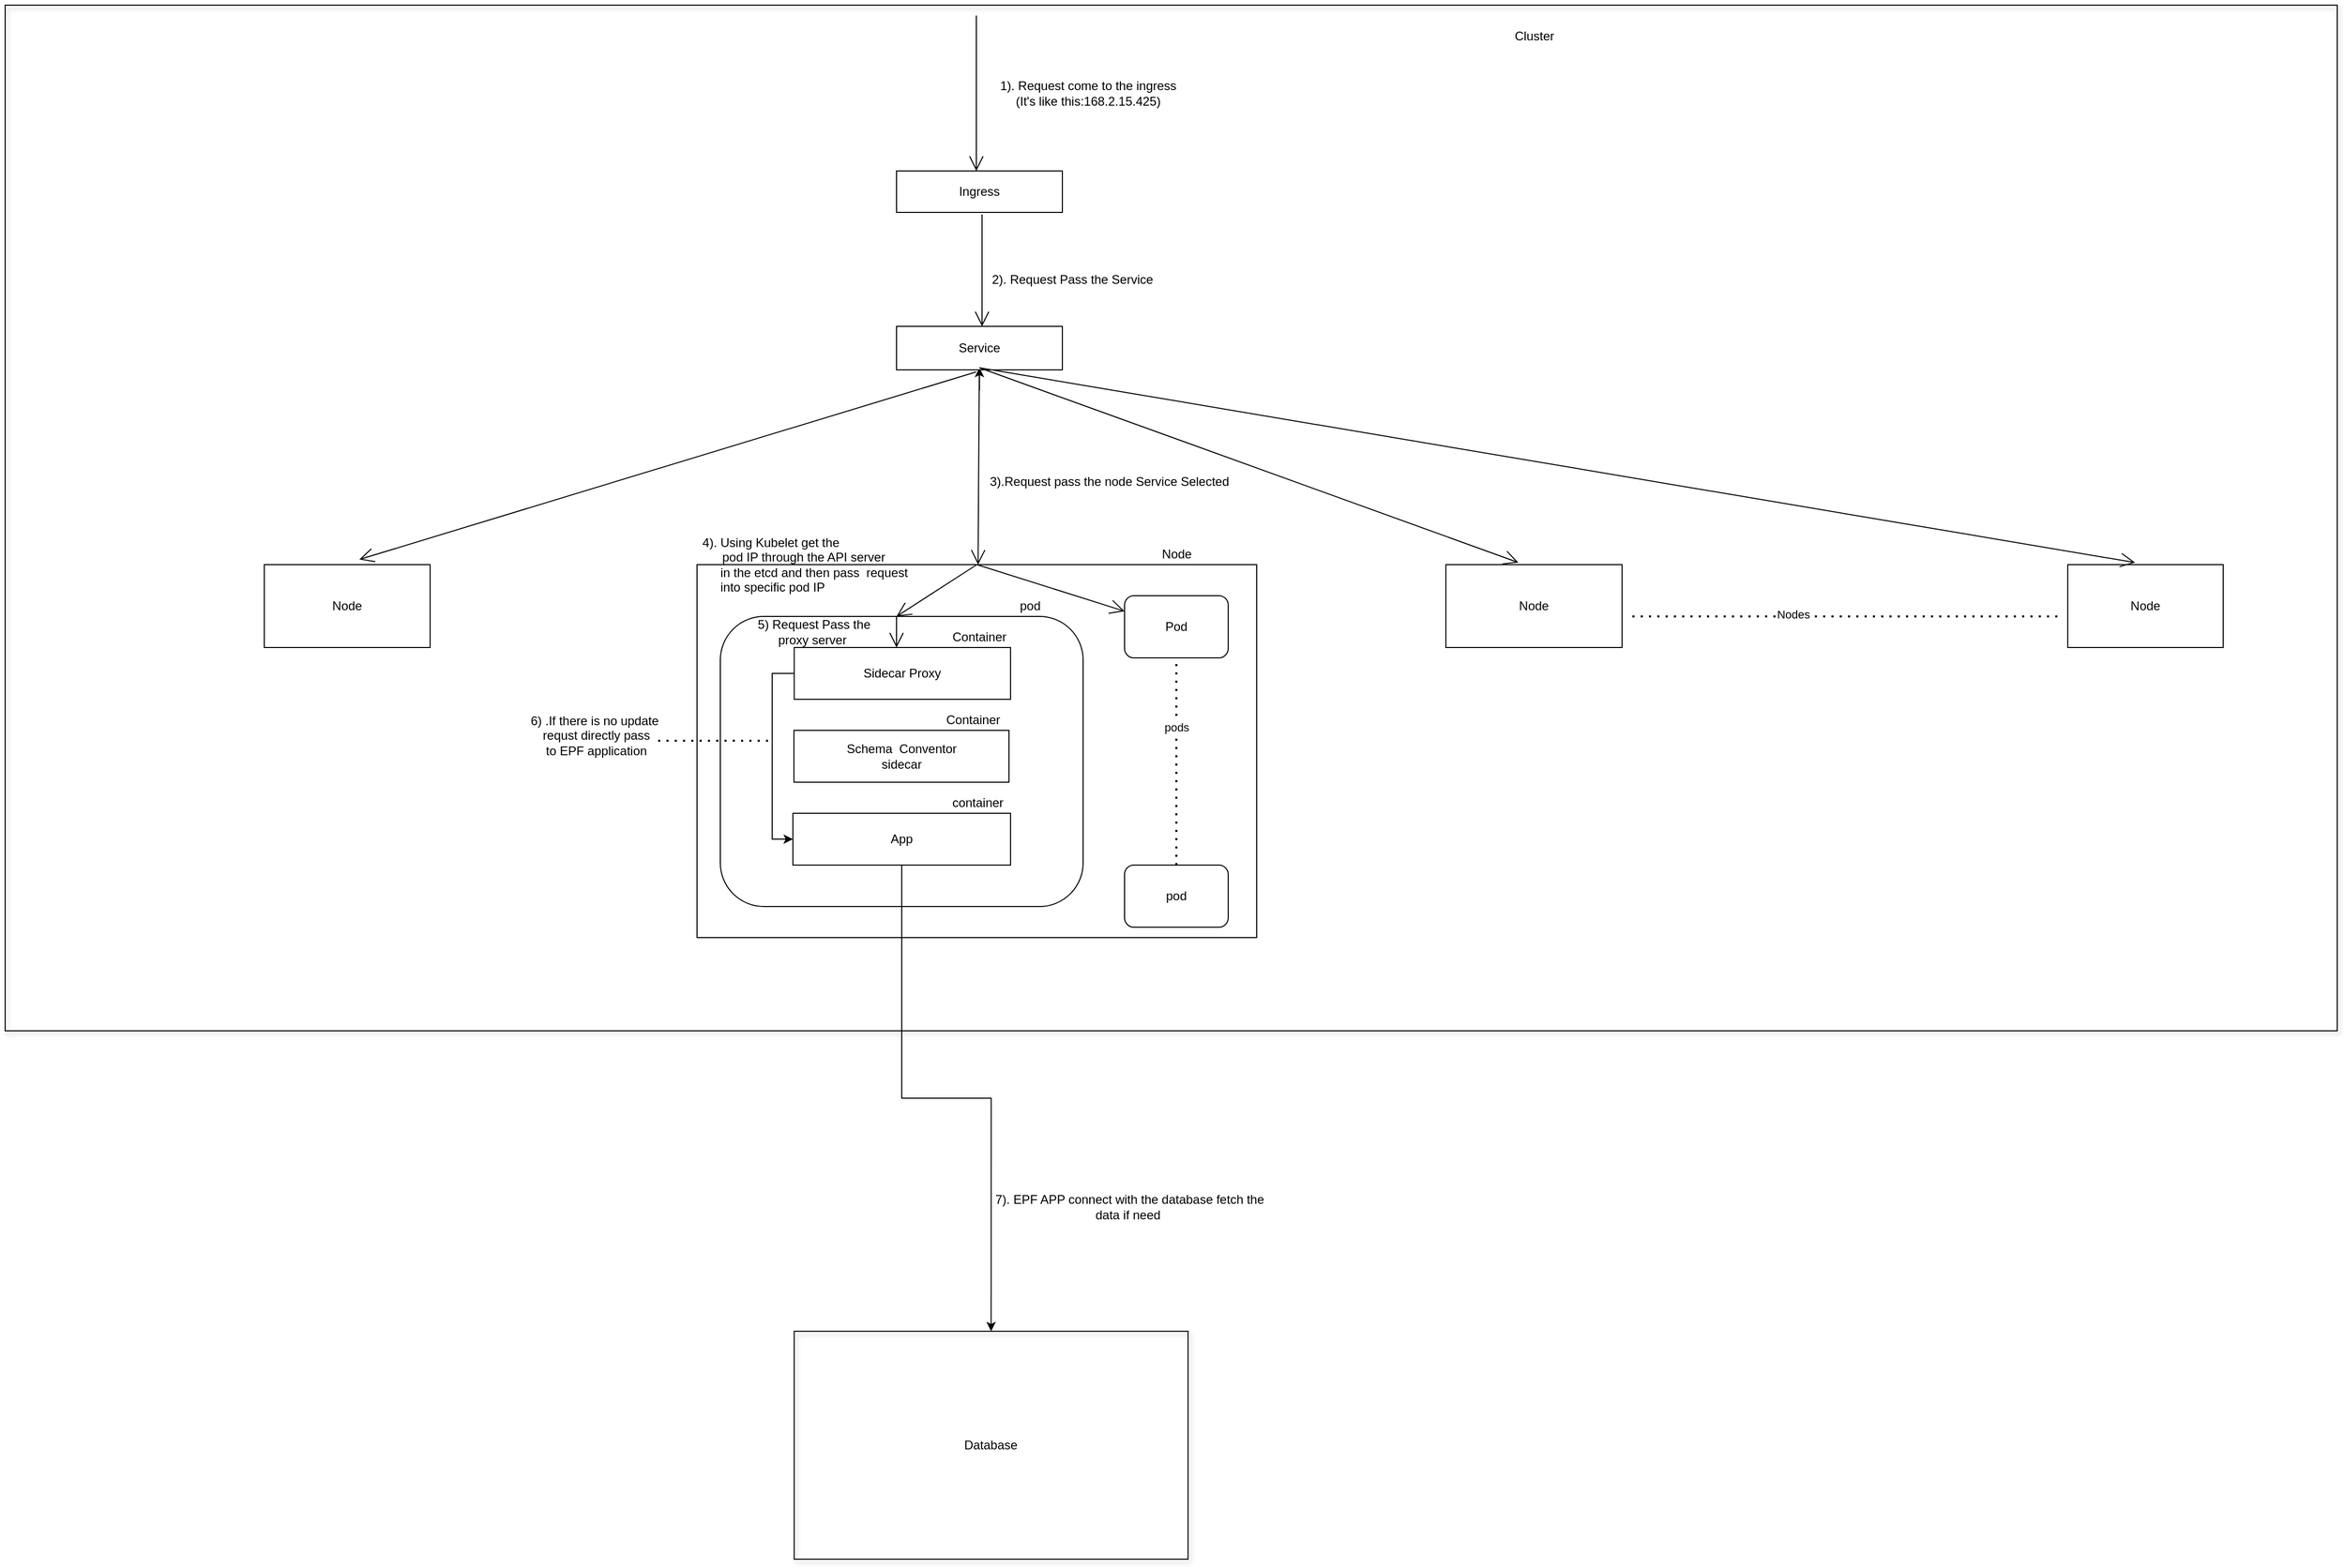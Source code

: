 <mxfile>
    <diagram id="4KqLEUY5p781jWLz5qtz" name="Page-1">
        <mxGraphModel dx="1350" dy="798" grid="1" gridSize="10" guides="1" tooltips="1" connect="1" arrows="1" fold="1" page="1" pageScale="1" pageWidth="3300" pageHeight="4681" math="0" shadow="0">
            <root>
                <mxCell id="0"/>
                <mxCell id="1" parent="0"/>
                <mxCell id="81" value="" style="rounded=0;whiteSpace=wrap;html=1;fillColor=none;shadow=1;" parent="1" vertex="1">
                    <mxGeometry x="180" y="100" width="2250" height="990" as="geometry"/>
                </mxCell>
                <mxCell id="2" value="Ingress" style="rounded=0;whiteSpace=wrap;html=1;" parent="1" vertex="1">
                    <mxGeometry x="1040" y="260" width="160" height="40" as="geometry"/>
                </mxCell>
                <mxCell id="4" value="" style="endArrow=open;endFill=1;endSize=12;html=1;" parent="1" edge="1">
                    <mxGeometry width="160" relative="1" as="geometry">
                        <mxPoint x="1117" y="110" as="sourcePoint"/>
                        <mxPoint x="1117" y="260" as="targetPoint"/>
                    </mxGeometry>
                </mxCell>
                <mxCell id="5" value="1). Request come to the ingress&lt;br&gt;(It's like this:168.2.15.425)" style="text;html=1;strokeColor=none;fillColor=none;align=center;verticalAlign=middle;whiteSpace=wrap;rounded=0;" parent="1" vertex="1">
                    <mxGeometry x="1105" y="150" width="240" height="70" as="geometry"/>
                </mxCell>
                <mxCell id="24" style="edgeStyle=orthogonalEdgeStyle;rounded=0;orthogonalLoop=1;jettySize=auto;html=1;" parent="1" source="6" edge="1">
                    <mxGeometry relative="1" as="geometry">
                        <mxPoint x="1120" y="450" as="targetPoint"/>
                    </mxGeometry>
                </mxCell>
                <mxCell id="6" value="Service" style="rounded=0;whiteSpace=wrap;html=1;" parent="1" vertex="1">
                    <mxGeometry x="1040" y="410" width="160" height="42" as="geometry"/>
                </mxCell>
                <mxCell id="7" value="" style="endArrow=open;endFill=1;endSize=12;html=1;" parent="1" edge="1">
                    <mxGeometry width="160" relative="1" as="geometry">
                        <mxPoint x="1122.5" y="302" as="sourcePoint"/>
                        <mxPoint x="1122.5" y="410" as="targetPoint"/>
                    </mxGeometry>
                </mxCell>
                <mxCell id="8" value="2). Request Pass the Service&amp;nbsp;" style="text;html=1;strokeColor=none;fillColor=none;align=center;verticalAlign=middle;whiteSpace=wrap;rounded=0;" parent="1" vertex="1">
                    <mxGeometry x="1130" y="350" width="163" height="30" as="geometry"/>
                </mxCell>
                <mxCell id="10" value="" style="rounded=0;whiteSpace=wrap;html=1;" parent="1" vertex="1">
                    <mxGeometry x="847.5" y="640" width="540" height="360" as="geometry"/>
                </mxCell>
                <mxCell id="13" value="Node" style="rounded=0;whiteSpace=wrap;html=1;" parent="1" vertex="1">
                    <mxGeometry x="1570" y="640" width="170" height="80" as="geometry"/>
                </mxCell>
                <mxCell id="14" value="Node" style="rounded=0;whiteSpace=wrap;html=1;" parent="1" vertex="1">
                    <mxGeometry x="2170" y="640" width="150" height="80" as="geometry"/>
                </mxCell>
                <mxCell id="15" value="Node" style="rounded=0;whiteSpace=wrap;html=1;" parent="1" vertex="1">
                    <mxGeometry x="430" y="640" width="160" height="80" as="geometry"/>
                </mxCell>
                <mxCell id="21" value="" style="endArrow=open;endFill=1;endSize=12;html=1;" parent="1" source="6" target="10" edge="1">
                    <mxGeometry width="160" relative="1" as="geometry">
                        <mxPoint x="1118" y="530" as="sourcePoint"/>
                        <mxPoint x="1200" y="520" as="targetPoint"/>
                    </mxGeometry>
                </mxCell>
                <mxCell id="22" value="" style="endArrow=open;endFill=1;endSize=12;html=1;" parent="1" edge="1">
                    <mxGeometry width="160" relative="1" as="geometry">
                        <mxPoint x="1120" y="450" as="sourcePoint"/>
                        <mxPoint x="1640" y="638" as="targetPoint"/>
                    </mxGeometry>
                </mxCell>
                <mxCell id="23" value="" style="endArrow=open;endFill=1;endSize=12;html=1;" parent="1" edge="1">
                    <mxGeometry width="160" relative="1" as="geometry">
                        <mxPoint x="1120" y="450" as="sourcePoint"/>
                        <mxPoint x="2235" y="638" as="targetPoint"/>
                    </mxGeometry>
                </mxCell>
                <mxCell id="25" value="" style="endArrow=open;endFill=1;endSize=12;html=1;entryX=0.573;entryY=-0.062;entryDx=0;entryDy=0;entryPerimeter=0;" parent="1" target="15" edge="1">
                    <mxGeometry width="160" relative="1" as="geometry">
                        <mxPoint x="1116.865" y="454.0" as="sourcePoint"/>
                        <mxPoint x="690" y="650" as="targetPoint"/>
                    </mxGeometry>
                </mxCell>
                <mxCell id="27" value="" style="endArrow=none;dashed=1;html=1;dashPattern=1 3;strokeWidth=2;" parent="1" edge="1">
                    <mxGeometry width="50" height="50" relative="1" as="geometry">
                        <mxPoint x="1750" y="690" as="sourcePoint"/>
                        <mxPoint x="2160" y="690" as="targetPoint"/>
                    </mxGeometry>
                </mxCell>
                <mxCell id="36" value="Nodes" style="edgeLabel;html=1;align=center;verticalAlign=middle;resizable=0;points=[];" parent="27" vertex="1" connectable="0">
                    <mxGeometry x="-0.246" y="2" relative="1" as="geometry">
                        <mxPoint as="offset"/>
                    </mxGeometry>
                </mxCell>
                <mxCell id="29" value="" style="rounded=1;whiteSpace=wrap;html=1;" parent="1" vertex="1">
                    <mxGeometry x="870" y="690" width="350" height="280" as="geometry"/>
                </mxCell>
                <mxCell id="30" value="" style="rounded=1;whiteSpace=wrap;html=1;" parent="1" vertex="1">
                    <mxGeometry x="1260" y="670" width="100" height="60" as="geometry"/>
                </mxCell>
                <mxCell id="31" value="pod" style="rounded=1;whiteSpace=wrap;html=1;" parent="1" vertex="1">
                    <mxGeometry x="1260" y="930" width="100" height="60" as="geometry"/>
                </mxCell>
                <mxCell id="32" value="" style="endArrow=none;dashed=1;html=1;dashPattern=1 3;strokeWidth=2;exitX=0.5;exitY=0;exitDx=0;exitDy=0;entryX=0.5;entryY=1;entryDx=0;entryDy=0;" parent="1" source="31" target="30" edge="1">
                    <mxGeometry width="50" height="50" relative="1" as="geometry">
                        <mxPoint x="1270" y="780" as="sourcePoint"/>
                        <mxPoint x="1320" y="730" as="targetPoint"/>
                    </mxGeometry>
                </mxCell>
                <mxCell id="35" value="pods" style="edgeLabel;html=1;align=center;verticalAlign=middle;resizable=0;points=[];" parent="32" vertex="1" connectable="0">
                    <mxGeometry x="0.337" relative="1" as="geometry">
                        <mxPoint as="offset"/>
                    </mxGeometry>
                </mxCell>
                <mxCell id="33" value="Pod" style="text;html=1;strokeColor=none;fillColor=none;align=center;verticalAlign=middle;whiteSpace=wrap;rounded=0;" parent="1" vertex="1">
                    <mxGeometry x="1290" y="690" width="40" height="20" as="geometry"/>
                </mxCell>
                <mxCell id="37" value="Node" style="text;html=1;align=center;verticalAlign=middle;resizable=0;points=[];autosize=1;" parent="1" vertex="1">
                    <mxGeometry x="1290" y="620" width="40" height="20" as="geometry"/>
                </mxCell>
                <mxCell id="39" value="pod" style="text;html=1;strokeColor=none;fillColor=none;align=center;verticalAlign=middle;whiteSpace=wrap;rounded=0;" parent="1" vertex="1">
                    <mxGeometry x="1148.5" y="670" width="40" height="20" as="geometry"/>
                </mxCell>
                <mxCell id="75" style="edgeStyle=orthogonalEdgeStyle;rounded=0;orthogonalLoop=1;jettySize=auto;html=1;entryX=0;entryY=0.5;entryDx=0;entryDy=0;" parent="1" source="43" target="47" edge="1">
                    <mxGeometry relative="1" as="geometry">
                        <mxPoint x="930" y="880" as="targetPoint"/>
                        <Array as="points">
                            <mxPoint x="920" y="745"/>
                            <mxPoint x="920" y="905"/>
                        </Array>
                    </mxGeometry>
                </mxCell>
                <mxCell id="43" value="Sidecar Proxy" style="rounded=0;whiteSpace=wrap;html=1;" parent="1" vertex="1">
                    <mxGeometry x="941.25" y="720" width="208.75" height="50" as="geometry"/>
                </mxCell>
                <mxCell id="44" value="Schema&amp;nbsp; Conventor&lt;br&gt;sidecar" style="rounded=0;whiteSpace=wrap;html=1;" parent="1" vertex="1">
                    <mxGeometry x="941" y="800" width="207.5" height="50" as="geometry"/>
                </mxCell>
                <mxCell id="86" style="edgeStyle=orthogonalEdgeStyle;rounded=0;orthogonalLoop=1;jettySize=auto;html=1;entryX=0.5;entryY=0;entryDx=0;entryDy=0;" parent="1" source="47" target="83" edge="1">
                    <mxGeometry relative="1" as="geometry"/>
                </mxCell>
                <mxCell id="47" value="App" style="rounded=0;whiteSpace=wrap;html=1;" parent="1" vertex="1">
                    <mxGeometry x="940" y="880" width="210" height="50" as="geometry"/>
                </mxCell>
                <mxCell id="49" value="Container" style="text;html=1;strokeColor=none;fillColor=none;align=center;verticalAlign=middle;whiteSpace=wrap;rounded=0;" parent="1" vertex="1">
                    <mxGeometry x="1100" y="700" width="40" height="20" as="geometry"/>
                </mxCell>
                <mxCell id="55" value="Container&lt;span style=&quot;color: rgba(0 , 0 , 0 , 0) ; font-family: monospace ; font-size: 0px&quot;&gt;%3CmxGraphModel%3E%3Croot%3E%3CmxCell%20id%3D%220%22%2F%3E%3CmxCell%20id%3D%221%22%20parent%3D%220%22%2F%3E%3CmxCell%20id%3D%222%22%20value%3D%22%22%20style%3D%22rounded%3D1%3BwhiteSpace%3Dwrap%3Bhtml%3D1%3B%22%20vertex%3D%221%22%20parent%3D%221%22%3E%3CmxGeometry%20x%3D%22870%22%20y%3D%22690%22%20width%3D%22350%22%20height%3D%22280%22%20as%3D%22geometry%22%2F%3E%3C%2FmxCell%3E%3C%2Froot%3E%3C%2FmxGraphModel%3E&lt;/span&gt;" style="text;html=1;strokeColor=none;fillColor=none;align=center;verticalAlign=middle;whiteSpace=wrap;rounded=0;" parent="1" vertex="1">
                    <mxGeometry x="1078.5" y="780" width="70" height="20" as="geometry"/>
                </mxCell>
                <mxCell id="57" value="container" style="text;html=1;align=center;verticalAlign=middle;resizable=0;points=[];autosize=1;" parent="1" vertex="1">
                    <mxGeometry x="1087.5" y="860" width="60" height="20" as="geometry"/>
                </mxCell>
                <mxCell id="59" value="" style="endArrow=open;endFill=1;endSize=12;html=1;exitX=0.5;exitY=0;exitDx=0;exitDy=0;" parent="1" source="10" edge="1">
                    <mxGeometry width="160" relative="1" as="geometry">
                        <mxPoint x="1113" y="640" as="sourcePoint"/>
                        <mxPoint x="1040" y="690" as="targetPoint"/>
                    </mxGeometry>
                </mxCell>
                <mxCell id="61" value="" style="endArrow=open;endFill=1;endSize=12;html=1;" parent="1" edge="1">
                    <mxGeometry width="160" relative="1" as="geometry">
                        <mxPoint x="1040" y="690" as="sourcePoint"/>
                        <mxPoint x="1040" y="720" as="targetPoint"/>
                    </mxGeometry>
                </mxCell>
                <mxCell id="64" value="" style="endArrow=open;endFill=1;endSize=12;html=1;exitX=0.5;exitY=0;exitDx=0;exitDy=0;entryX=0;entryY=0.25;entryDx=0;entryDy=0;" parent="1" source="10" target="30" edge="1">
                    <mxGeometry width="160" relative="1" as="geometry">
                        <mxPoint x="1120" y="640" as="sourcePoint"/>
                        <mxPoint x="1240" y="700" as="targetPoint"/>
                    </mxGeometry>
                </mxCell>
                <mxCell id="67" value="3).Request pass the node Service Selected" style="text;html=1;align=center;verticalAlign=middle;resizable=0;points=[];autosize=1;" parent="1" vertex="1">
                    <mxGeometry x="1120" y="550" width="250" height="20" as="geometry"/>
                </mxCell>
                <mxCell id="69" value="4). Using Kubelet get the&amp;nbsp;&lt;br&gt;&amp;nbsp; &amp;nbsp; &amp;nbsp; &amp;nbsp; &amp;nbsp; &amp;nbsp; &amp;nbsp; &amp;nbsp; &amp;nbsp; pod IP through the API server&lt;br&gt;&amp;nbsp; &amp;nbsp; &amp;nbsp; &amp;nbsp; &amp;nbsp; &amp;nbsp; &amp;nbsp; &amp;nbsp; &amp;nbsp; &amp;nbsp; &amp;nbsp; &amp;nbsp; in the etcd and then pass&amp;nbsp; request&lt;br&gt;&amp;nbsp;into specific pod IP&amp;nbsp;" style="text;html=1;align=center;verticalAlign=middle;resizable=0;points=[];autosize=1;" parent="1" vertex="1">
                    <mxGeometry x="780" y="610" width="280" height="60" as="geometry"/>
                </mxCell>
                <mxCell id="77" value="5) Request Pass the &lt;br&gt;proxy&amp;nbsp;server&amp;nbsp;" style="text;html=1;align=center;verticalAlign=middle;resizable=0;points=[];autosize=1;" parent="1" vertex="1">
                    <mxGeometry x="900" y="690" width="120" height="30" as="geometry"/>
                </mxCell>
                <mxCell id="78" value="6) .If there is no update&amp;nbsp;&lt;br&gt;requst directly pass &lt;br&gt;to EPF application" style="text;html=1;align=center;verticalAlign=middle;resizable=0;points=[];autosize=1;" parent="1" vertex="1">
                    <mxGeometry x="680" y="780" width="140" height="50" as="geometry"/>
                </mxCell>
                <mxCell id="80" value="" style="endArrow=none;dashed=1;html=1;dashPattern=1 3;strokeWidth=2;" parent="1" edge="1">
                    <mxGeometry width="50" height="50" relative="1" as="geometry">
                        <mxPoint x="810" y="810" as="sourcePoint"/>
                        <mxPoint x="920" y="810" as="targetPoint"/>
                    </mxGeometry>
                </mxCell>
                <mxCell id="82" value="Cluster" style="text;html=1;resizable=0;autosize=1;align=center;verticalAlign=middle;points=[];fillColor=none;strokeColor=none;rounded=0;shadow=1;" parent="1" vertex="1">
                    <mxGeometry x="1630" y="120" width="50" height="20" as="geometry"/>
                </mxCell>
                <mxCell id="83" value="Database" style="rounded=0;whiteSpace=wrap;html=1;shadow=1;fillColor=none;" parent="1" vertex="1">
                    <mxGeometry x="941.25" y="1380" width="380" height="220" as="geometry"/>
                </mxCell>
                <mxCell id="87" value="7). EPF APP connect with the database fetch the data if need&amp;nbsp;" style="text;html=1;strokeColor=none;fillColor=none;align=center;verticalAlign=middle;whiteSpace=wrap;rounded=0;shadow=1;" parent="1" vertex="1">
                    <mxGeometry x="1130" y="1240" width="270" height="40" as="geometry"/>
                </mxCell>
            </root>
        </mxGraphModel>
    </diagram>
</mxfile>